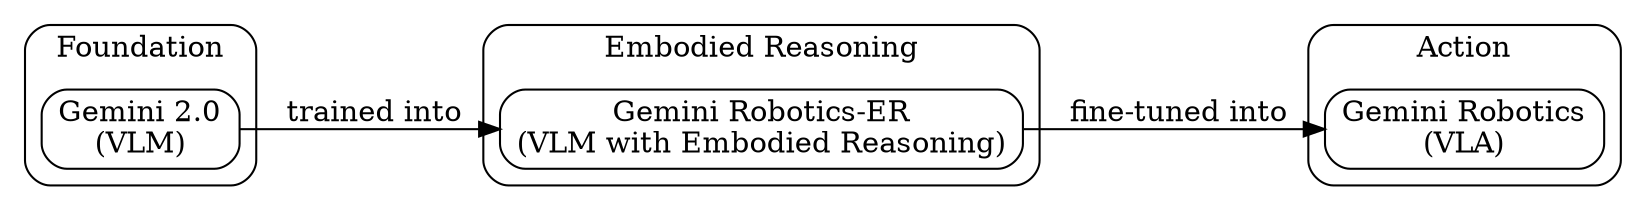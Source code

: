 digraph G {
  bgcolor="white";
  node [shape=box, style=rounded];
  rankdir=LR;

  subgraph cluster_0 {
    label="Foundation";
    style="rounded";
    "Gemini 2.0" [label="Gemini 2.0\n(VLM)"];
  }

  subgraph cluster_1 {
    label="Embodied Reasoning";
    style="rounded";
    "Gemini Robotics-ER" [label="Gemini Robotics-ER\n(VLM with Embodied Reasoning)"];
  }

  subgraph cluster_2 {
    label="Action";
    style="rounded";
    "Gemini Robotics" [label="Gemini Robotics\n(VLA)"];
  }

  "Gemini 2.0" -> "Gemini Robotics-ER" [label=" trained into"];
  "Gemini Robotics-ER" -> "Gemini Robotics" [label=" fine-tuned into"];
}
